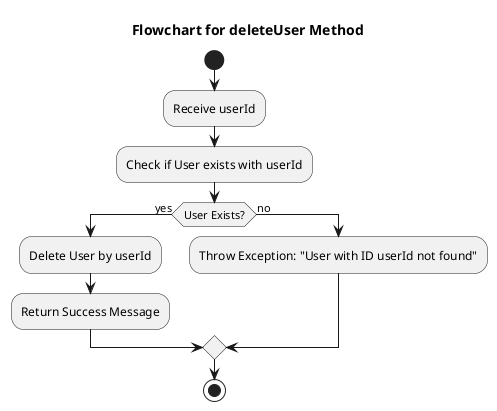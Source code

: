 @startuml
title Flowchart for deleteUser Method

start
:Receive userId;
:Check if User exists with userId;
if (User Exists?) then (yes)
  :Delete User by userId;
  :Return Success Message;
else (no)
  :Throw Exception: "User with ID userId not found";
endif

stop
@enduml